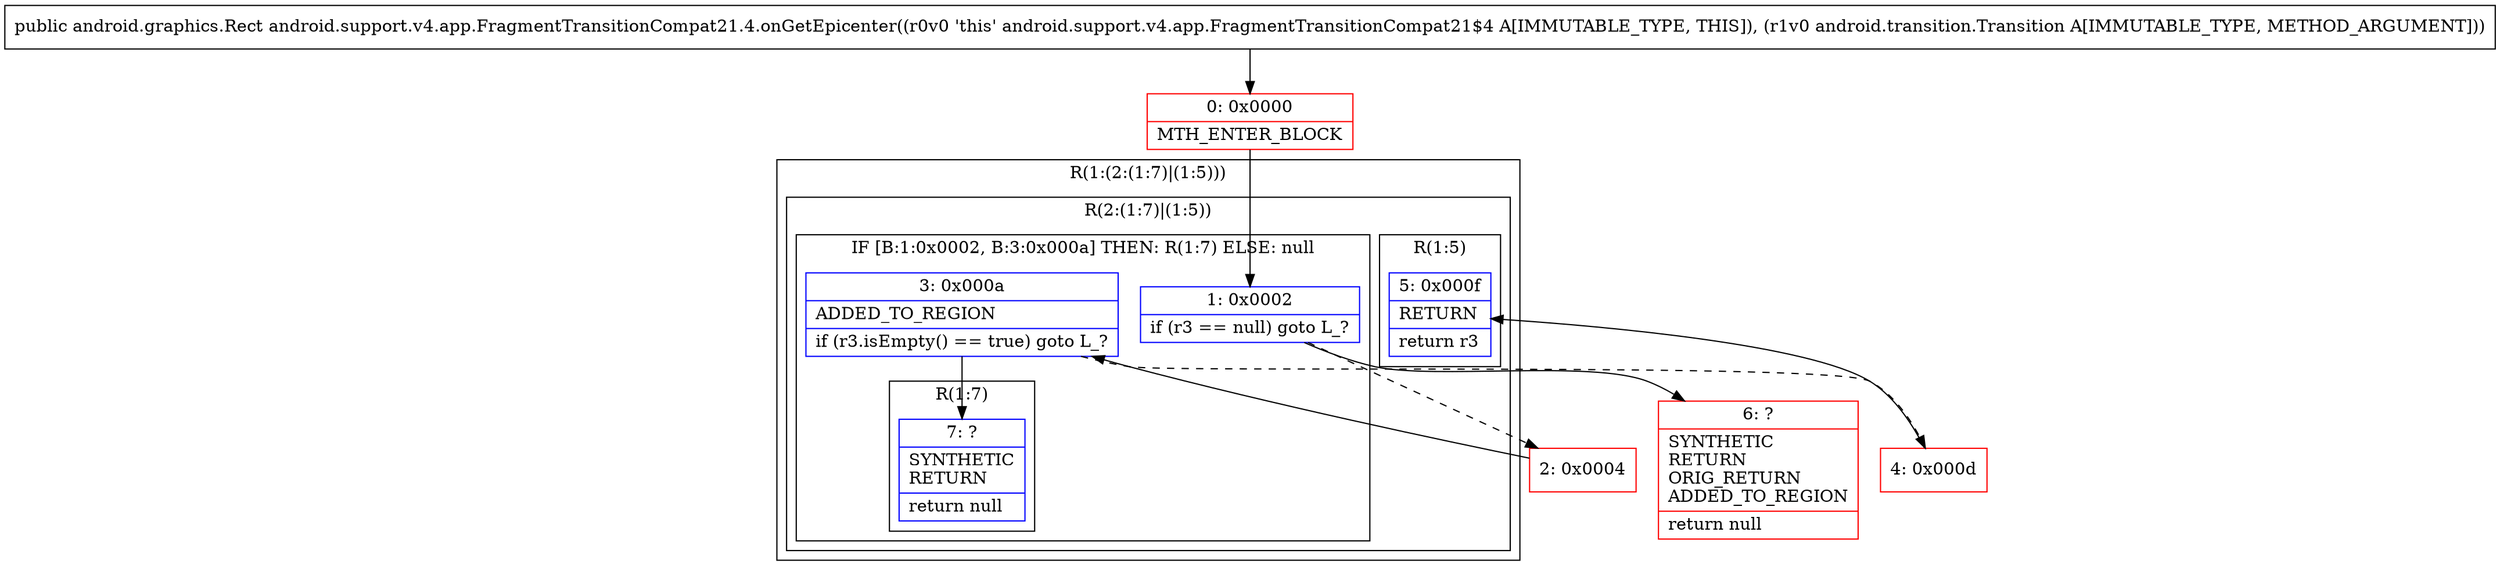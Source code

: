 digraph "CFG forandroid.support.v4.app.FragmentTransitionCompat21.4.onGetEpicenter(Landroid\/transition\/Transition;)Landroid\/graphics\/Rect;" {
subgraph cluster_Region_1759821966 {
label = "R(1:(2:(1:7)|(1:5)))";
node [shape=record,color=blue];
subgraph cluster_Region_2080096054 {
label = "R(2:(1:7)|(1:5))";
node [shape=record,color=blue];
subgraph cluster_IfRegion_2108396293 {
label = "IF [B:1:0x0002, B:3:0x000a] THEN: R(1:7) ELSE: null";
node [shape=record,color=blue];
Node_1 [shape=record,label="{1\:\ 0x0002|if (r3 == null) goto L_?\l}"];
Node_3 [shape=record,label="{3\:\ 0x000a|ADDED_TO_REGION\l|if (r3.isEmpty() == true) goto L_?\l}"];
subgraph cluster_Region_397447346 {
label = "R(1:7)";
node [shape=record,color=blue];
Node_7 [shape=record,label="{7\:\ ?|SYNTHETIC\lRETURN\l|return null\l}"];
}
}
subgraph cluster_Region_1495188090 {
label = "R(1:5)";
node [shape=record,color=blue];
Node_5 [shape=record,label="{5\:\ 0x000f|RETURN\l|return r3\l}"];
}
}
}
Node_0 [shape=record,color=red,label="{0\:\ 0x0000|MTH_ENTER_BLOCK\l}"];
Node_2 [shape=record,color=red,label="{2\:\ 0x0004}"];
Node_4 [shape=record,color=red,label="{4\:\ 0x000d}"];
Node_6 [shape=record,color=red,label="{6\:\ ?|SYNTHETIC\lRETURN\lORIG_RETURN\lADDED_TO_REGION\l|return null\l}"];
MethodNode[shape=record,label="{public android.graphics.Rect android.support.v4.app.FragmentTransitionCompat21.4.onGetEpicenter((r0v0 'this' android.support.v4.app.FragmentTransitionCompat21$4 A[IMMUTABLE_TYPE, THIS]), (r1v0 android.transition.Transition A[IMMUTABLE_TYPE, METHOD_ARGUMENT])) }"];
MethodNode -> Node_0;
Node_1 -> Node_2[style=dashed];
Node_1 -> Node_6;
Node_3 -> Node_4[style=dashed];
Node_3 -> Node_7;
Node_0 -> Node_1;
Node_2 -> Node_3;
Node_4 -> Node_5;
}

